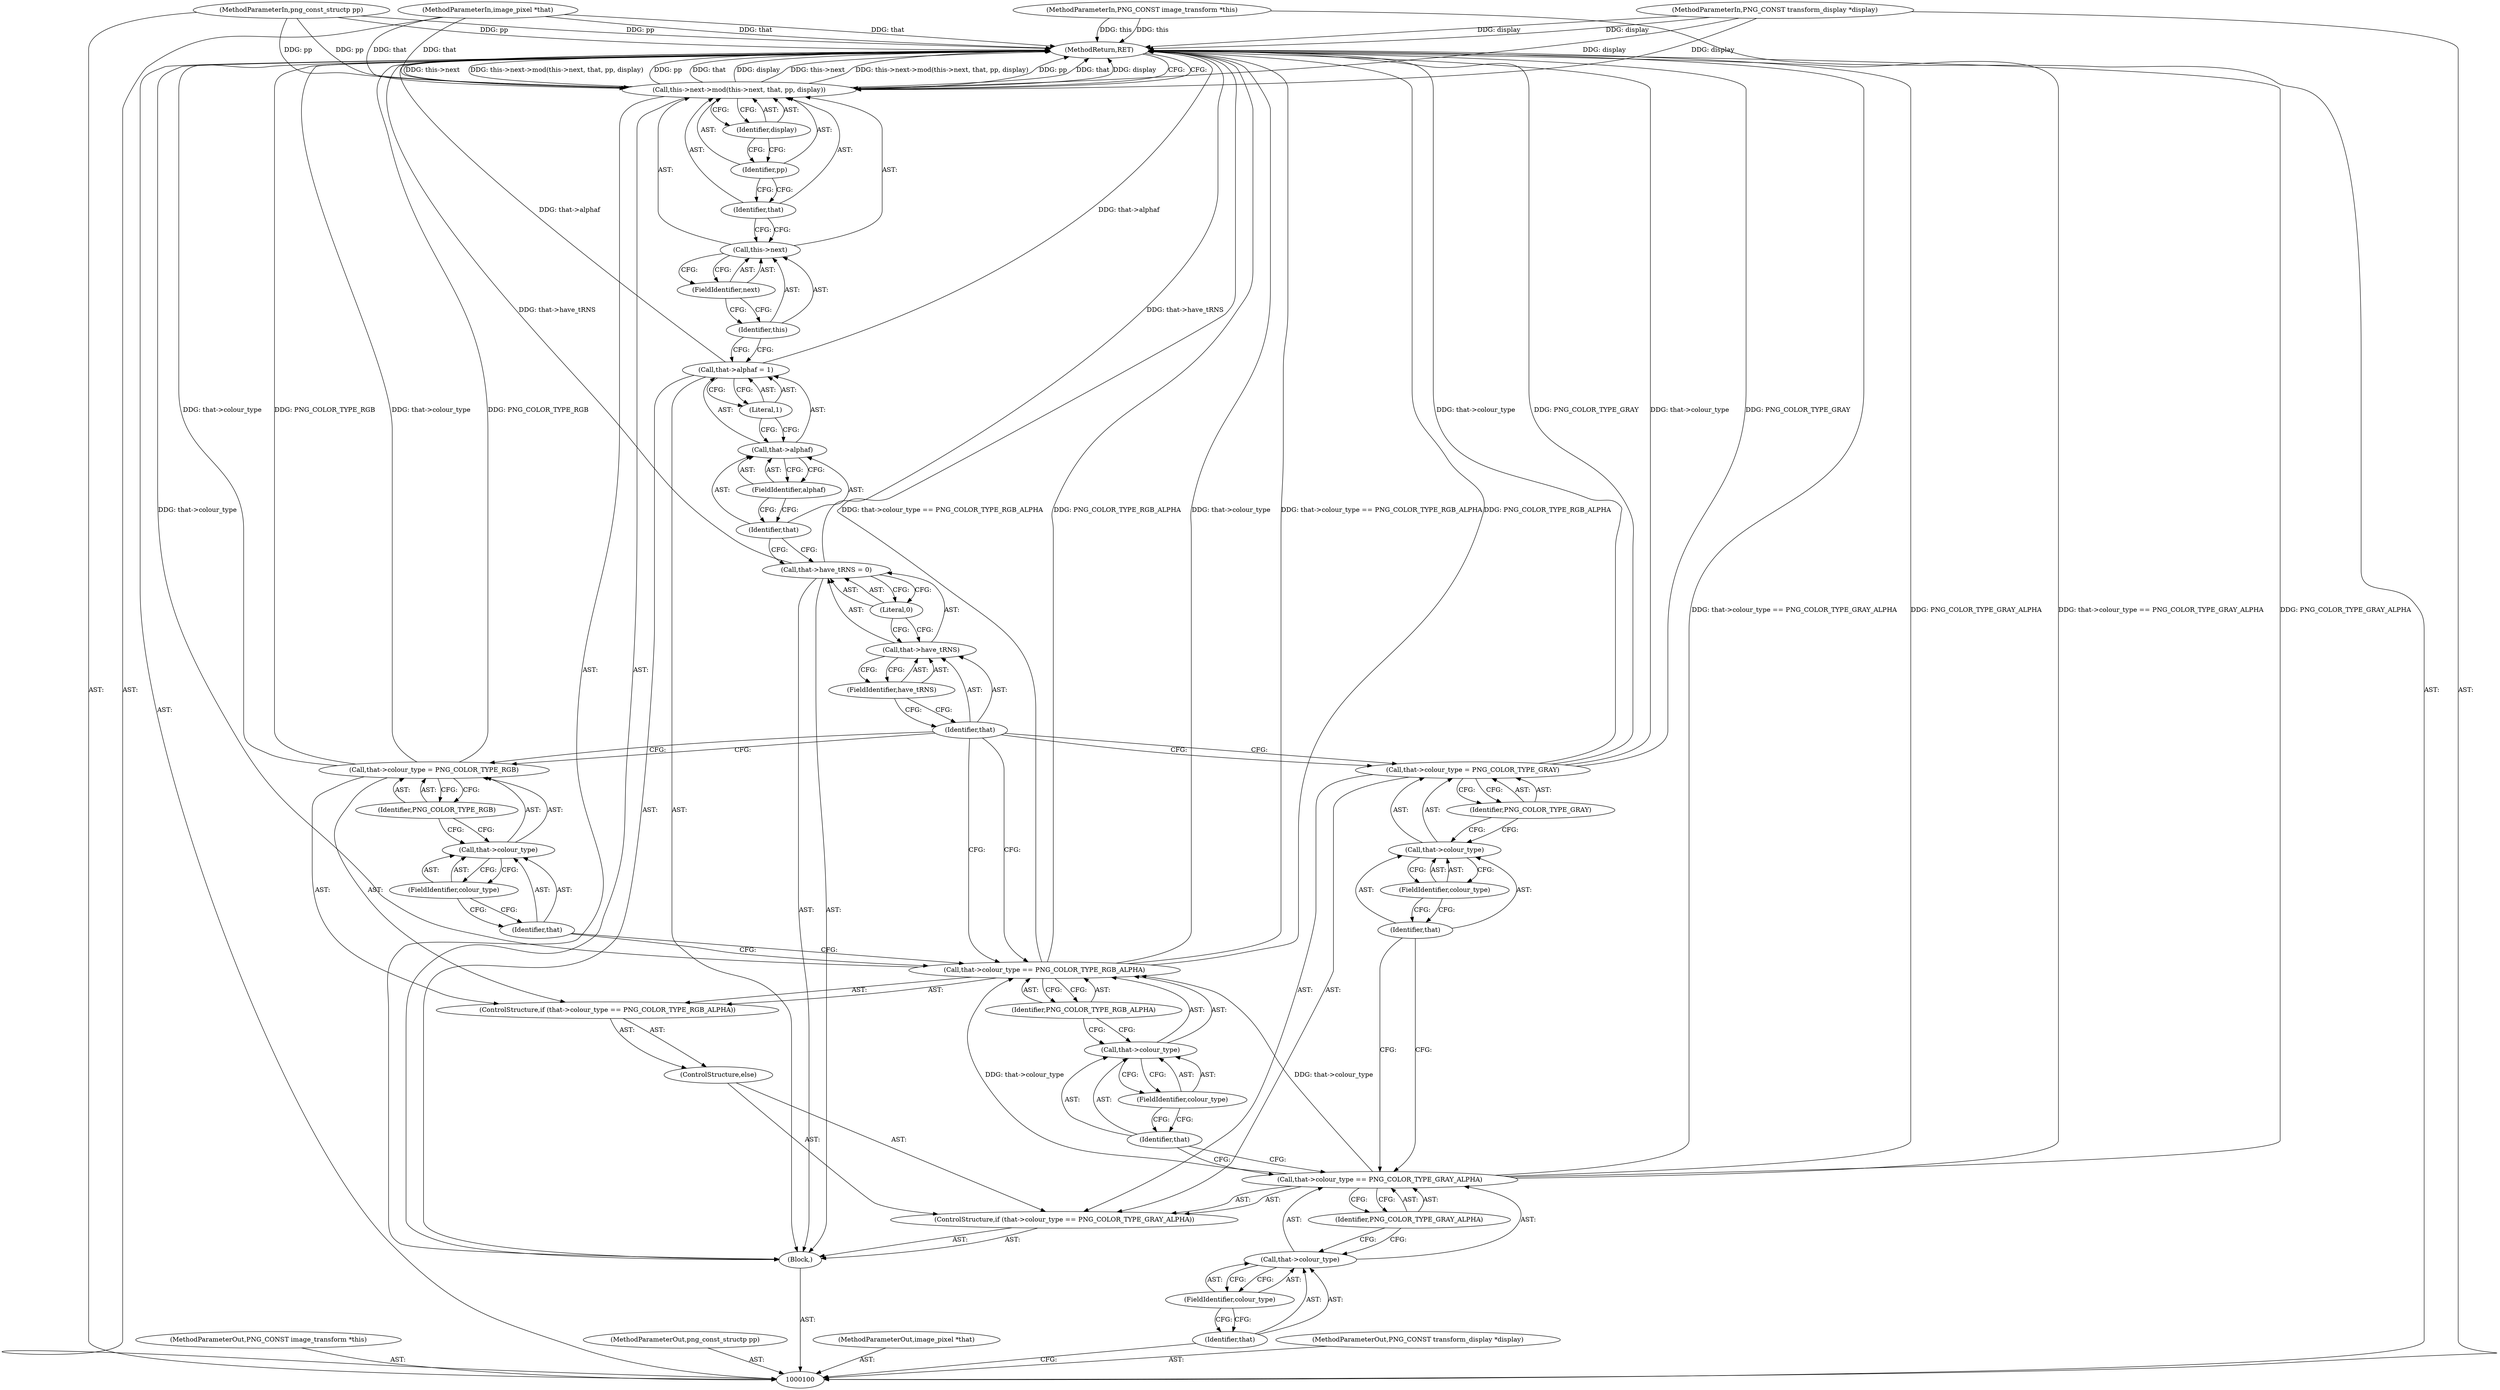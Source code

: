 digraph "1_Android_9d4853418ab2f754c2b63e091c29c5529b8b86ca_86" {
"1000146" [label="(MethodReturn,RET)"];
"1000101" [label="(MethodParameterIn,PNG_CONST image_transform *this)"];
"1000177" [label="(MethodParameterOut,PNG_CONST image_transform *this)"];
"1000133" [label="(Literal,0)"];
"1000129" [label="(Call,that->have_tRNS = 0)"];
"1000130" [label="(Call,that->have_tRNS)"];
"1000131" [label="(Identifier,that)"];
"1000132" [label="(FieldIdentifier,have_tRNS)"];
"1000138" [label="(Literal,1)"];
"1000134" [label="(Call,that->alphaf = 1)"];
"1000135" [label="(Call,that->alphaf)"];
"1000136" [label="(Identifier,that)"];
"1000137" [label="(FieldIdentifier,alphaf)"];
"1000139" [label="(Call,this->next->mod(this->next, that, pp, display))"];
"1000140" [label="(Call,this->next)"];
"1000141" [label="(Identifier,this)"];
"1000142" [label="(FieldIdentifier,next)"];
"1000143" [label="(Identifier,that)"];
"1000144" [label="(Identifier,pp)"];
"1000145" [label="(Identifier,display)"];
"1000103" [label="(MethodParameterIn,png_const_structp pp)"];
"1000179" [label="(MethodParameterOut,png_const_structp pp)"];
"1000102" [label="(MethodParameterIn,image_pixel *that)"];
"1000178" [label="(MethodParameterOut,image_pixel *that)"];
"1000104" [label="(MethodParameterIn,PNG_CONST transform_display *display)"];
"1000180" [label="(MethodParameterOut,PNG_CONST transform_display *display)"];
"1000105" [label="(Block,)"];
"1000110" [label="(FieldIdentifier,colour_type)"];
"1000111" [label="(Identifier,PNG_COLOR_TYPE_GRAY_ALPHA)"];
"1000106" [label="(ControlStructure,if (that->colour_type == PNG_COLOR_TYPE_GRAY_ALPHA))"];
"1000107" [label="(Call,that->colour_type == PNG_COLOR_TYPE_GRAY_ALPHA)"];
"1000108" [label="(Call,that->colour_type)"];
"1000109" [label="(Identifier,that)"];
"1000115" [label="(FieldIdentifier,colour_type)"];
"1000116" [label="(Identifier,PNG_COLOR_TYPE_GRAY)"];
"1000112" [label="(Call,that->colour_type = PNG_COLOR_TYPE_GRAY)"];
"1000113" [label="(Call,that->colour_type)"];
"1000114" [label="(Identifier,that)"];
"1000117" [label="(ControlStructure,else)"];
"1000119" [label="(Call,that->colour_type == PNG_COLOR_TYPE_RGB_ALPHA)"];
"1000120" [label="(Call,that->colour_type)"];
"1000121" [label="(Identifier,that)"];
"1000122" [label="(FieldIdentifier,colour_type)"];
"1000123" [label="(Identifier,PNG_COLOR_TYPE_RGB_ALPHA)"];
"1000118" [label="(ControlStructure,if (that->colour_type == PNG_COLOR_TYPE_RGB_ALPHA))"];
"1000127" [label="(FieldIdentifier,colour_type)"];
"1000128" [label="(Identifier,PNG_COLOR_TYPE_RGB)"];
"1000124" [label="(Call,that->colour_type = PNG_COLOR_TYPE_RGB)"];
"1000125" [label="(Call,that->colour_type)"];
"1000126" [label="(Identifier,that)"];
"1000146" -> "1000100"  [label="AST: "];
"1000146" -> "1000139"  [label="CFG: "];
"1000129" -> "1000146"  [label="DDG: that->have_tRNS"];
"1000124" -> "1000146"  [label="DDG: that->colour_type"];
"1000124" -> "1000146"  [label="DDG: PNG_COLOR_TYPE_RGB"];
"1000107" -> "1000146"  [label="DDG: that->colour_type == PNG_COLOR_TYPE_GRAY_ALPHA"];
"1000107" -> "1000146"  [label="DDG: PNG_COLOR_TYPE_GRAY_ALPHA"];
"1000104" -> "1000146"  [label="DDG: display"];
"1000139" -> "1000146"  [label="DDG: this->next"];
"1000139" -> "1000146"  [label="DDG: this->next->mod(this->next, that, pp, display)"];
"1000139" -> "1000146"  [label="DDG: pp"];
"1000139" -> "1000146"  [label="DDG: that"];
"1000139" -> "1000146"  [label="DDG: display"];
"1000119" -> "1000146"  [label="DDG: that->colour_type == PNG_COLOR_TYPE_RGB_ALPHA"];
"1000119" -> "1000146"  [label="DDG: PNG_COLOR_TYPE_RGB_ALPHA"];
"1000119" -> "1000146"  [label="DDG: that->colour_type"];
"1000103" -> "1000146"  [label="DDG: pp"];
"1000102" -> "1000146"  [label="DDG: that"];
"1000134" -> "1000146"  [label="DDG: that->alphaf"];
"1000112" -> "1000146"  [label="DDG: that->colour_type"];
"1000112" -> "1000146"  [label="DDG: PNG_COLOR_TYPE_GRAY"];
"1000101" -> "1000146"  [label="DDG: this"];
"1000101" -> "1000100"  [label="AST: "];
"1000101" -> "1000146"  [label="DDG: this"];
"1000177" -> "1000100"  [label="AST: "];
"1000133" -> "1000129"  [label="AST: "];
"1000133" -> "1000130"  [label="CFG: "];
"1000129" -> "1000133"  [label="CFG: "];
"1000129" -> "1000105"  [label="AST: "];
"1000129" -> "1000133"  [label="CFG: "];
"1000130" -> "1000129"  [label="AST: "];
"1000133" -> "1000129"  [label="AST: "];
"1000136" -> "1000129"  [label="CFG: "];
"1000129" -> "1000146"  [label="DDG: that->have_tRNS"];
"1000130" -> "1000129"  [label="AST: "];
"1000130" -> "1000132"  [label="CFG: "];
"1000131" -> "1000130"  [label="AST: "];
"1000132" -> "1000130"  [label="AST: "];
"1000133" -> "1000130"  [label="CFG: "];
"1000131" -> "1000130"  [label="AST: "];
"1000131" -> "1000112"  [label="CFG: "];
"1000131" -> "1000124"  [label="CFG: "];
"1000131" -> "1000119"  [label="CFG: "];
"1000132" -> "1000131"  [label="CFG: "];
"1000132" -> "1000130"  [label="AST: "];
"1000132" -> "1000131"  [label="CFG: "];
"1000130" -> "1000132"  [label="CFG: "];
"1000138" -> "1000134"  [label="AST: "];
"1000138" -> "1000135"  [label="CFG: "];
"1000134" -> "1000138"  [label="CFG: "];
"1000134" -> "1000105"  [label="AST: "];
"1000134" -> "1000138"  [label="CFG: "];
"1000135" -> "1000134"  [label="AST: "];
"1000138" -> "1000134"  [label="AST: "];
"1000141" -> "1000134"  [label="CFG: "];
"1000134" -> "1000146"  [label="DDG: that->alphaf"];
"1000135" -> "1000134"  [label="AST: "];
"1000135" -> "1000137"  [label="CFG: "];
"1000136" -> "1000135"  [label="AST: "];
"1000137" -> "1000135"  [label="AST: "];
"1000138" -> "1000135"  [label="CFG: "];
"1000136" -> "1000135"  [label="AST: "];
"1000136" -> "1000129"  [label="CFG: "];
"1000137" -> "1000136"  [label="CFG: "];
"1000137" -> "1000135"  [label="AST: "];
"1000137" -> "1000136"  [label="CFG: "];
"1000135" -> "1000137"  [label="CFG: "];
"1000139" -> "1000105"  [label="AST: "];
"1000139" -> "1000145"  [label="CFG: "];
"1000140" -> "1000139"  [label="AST: "];
"1000143" -> "1000139"  [label="AST: "];
"1000144" -> "1000139"  [label="AST: "];
"1000145" -> "1000139"  [label="AST: "];
"1000146" -> "1000139"  [label="CFG: "];
"1000139" -> "1000146"  [label="DDG: this->next"];
"1000139" -> "1000146"  [label="DDG: this->next->mod(this->next, that, pp, display)"];
"1000139" -> "1000146"  [label="DDG: pp"];
"1000139" -> "1000146"  [label="DDG: that"];
"1000139" -> "1000146"  [label="DDG: display"];
"1000102" -> "1000139"  [label="DDG: that"];
"1000103" -> "1000139"  [label="DDG: pp"];
"1000104" -> "1000139"  [label="DDG: display"];
"1000140" -> "1000139"  [label="AST: "];
"1000140" -> "1000142"  [label="CFG: "];
"1000141" -> "1000140"  [label="AST: "];
"1000142" -> "1000140"  [label="AST: "];
"1000143" -> "1000140"  [label="CFG: "];
"1000141" -> "1000140"  [label="AST: "];
"1000141" -> "1000134"  [label="CFG: "];
"1000142" -> "1000141"  [label="CFG: "];
"1000142" -> "1000140"  [label="AST: "];
"1000142" -> "1000141"  [label="CFG: "];
"1000140" -> "1000142"  [label="CFG: "];
"1000143" -> "1000139"  [label="AST: "];
"1000143" -> "1000140"  [label="CFG: "];
"1000144" -> "1000143"  [label="CFG: "];
"1000144" -> "1000139"  [label="AST: "];
"1000144" -> "1000143"  [label="CFG: "];
"1000145" -> "1000144"  [label="CFG: "];
"1000145" -> "1000139"  [label="AST: "];
"1000145" -> "1000144"  [label="CFG: "];
"1000139" -> "1000145"  [label="CFG: "];
"1000103" -> "1000100"  [label="AST: "];
"1000103" -> "1000146"  [label="DDG: pp"];
"1000103" -> "1000139"  [label="DDG: pp"];
"1000179" -> "1000100"  [label="AST: "];
"1000102" -> "1000100"  [label="AST: "];
"1000102" -> "1000146"  [label="DDG: that"];
"1000102" -> "1000139"  [label="DDG: that"];
"1000178" -> "1000100"  [label="AST: "];
"1000104" -> "1000100"  [label="AST: "];
"1000104" -> "1000146"  [label="DDG: display"];
"1000104" -> "1000139"  [label="DDG: display"];
"1000180" -> "1000100"  [label="AST: "];
"1000105" -> "1000100"  [label="AST: "];
"1000106" -> "1000105"  [label="AST: "];
"1000129" -> "1000105"  [label="AST: "];
"1000134" -> "1000105"  [label="AST: "];
"1000139" -> "1000105"  [label="AST: "];
"1000110" -> "1000108"  [label="AST: "];
"1000110" -> "1000109"  [label="CFG: "];
"1000108" -> "1000110"  [label="CFG: "];
"1000111" -> "1000107"  [label="AST: "];
"1000111" -> "1000108"  [label="CFG: "];
"1000107" -> "1000111"  [label="CFG: "];
"1000106" -> "1000105"  [label="AST: "];
"1000107" -> "1000106"  [label="AST: "];
"1000112" -> "1000106"  [label="AST: "];
"1000117" -> "1000106"  [label="AST: "];
"1000107" -> "1000106"  [label="AST: "];
"1000107" -> "1000111"  [label="CFG: "];
"1000108" -> "1000107"  [label="AST: "];
"1000111" -> "1000107"  [label="AST: "];
"1000114" -> "1000107"  [label="CFG: "];
"1000121" -> "1000107"  [label="CFG: "];
"1000107" -> "1000146"  [label="DDG: that->colour_type == PNG_COLOR_TYPE_GRAY_ALPHA"];
"1000107" -> "1000146"  [label="DDG: PNG_COLOR_TYPE_GRAY_ALPHA"];
"1000107" -> "1000119"  [label="DDG: that->colour_type"];
"1000108" -> "1000107"  [label="AST: "];
"1000108" -> "1000110"  [label="CFG: "];
"1000109" -> "1000108"  [label="AST: "];
"1000110" -> "1000108"  [label="AST: "];
"1000111" -> "1000108"  [label="CFG: "];
"1000109" -> "1000108"  [label="AST: "];
"1000109" -> "1000100"  [label="CFG: "];
"1000110" -> "1000109"  [label="CFG: "];
"1000115" -> "1000113"  [label="AST: "];
"1000115" -> "1000114"  [label="CFG: "];
"1000113" -> "1000115"  [label="CFG: "];
"1000116" -> "1000112"  [label="AST: "];
"1000116" -> "1000113"  [label="CFG: "];
"1000112" -> "1000116"  [label="CFG: "];
"1000112" -> "1000106"  [label="AST: "];
"1000112" -> "1000116"  [label="CFG: "];
"1000113" -> "1000112"  [label="AST: "];
"1000116" -> "1000112"  [label="AST: "];
"1000131" -> "1000112"  [label="CFG: "];
"1000112" -> "1000146"  [label="DDG: that->colour_type"];
"1000112" -> "1000146"  [label="DDG: PNG_COLOR_TYPE_GRAY"];
"1000113" -> "1000112"  [label="AST: "];
"1000113" -> "1000115"  [label="CFG: "];
"1000114" -> "1000113"  [label="AST: "];
"1000115" -> "1000113"  [label="AST: "];
"1000116" -> "1000113"  [label="CFG: "];
"1000114" -> "1000113"  [label="AST: "];
"1000114" -> "1000107"  [label="CFG: "];
"1000115" -> "1000114"  [label="CFG: "];
"1000117" -> "1000106"  [label="AST: "];
"1000118" -> "1000117"  [label="AST: "];
"1000119" -> "1000118"  [label="AST: "];
"1000119" -> "1000123"  [label="CFG: "];
"1000120" -> "1000119"  [label="AST: "];
"1000123" -> "1000119"  [label="AST: "];
"1000126" -> "1000119"  [label="CFG: "];
"1000131" -> "1000119"  [label="CFG: "];
"1000119" -> "1000146"  [label="DDG: that->colour_type == PNG_COLOR_TYPE_RGB_ALPHA"];
"1000119" -> "1000146"  [label="DDG: PNG_COLOR_TYPE_RGB_ALPHA"];
"1000119" -> "1000146"  [label="DDG: that->colour_type"];
"1000107" -> "1000119"  [label="DDG: that->colour_type"];
"1000120" -> "1000119"  [label="AST: "];
"1000120" -> "1000122"  [label="CFG: "];
"1000121" -> "1000120"  [label="AST: "];
"1000122" -> "1000120"  [label="AST: "];
"1000123" -> "1000120"  [label="CFG: "];
"1000121" -> "1000120"  [label="AST: "];
"1000121" -> "1000107"  [label="CFG: "];
"1000122" -> "1000121"  [label="CFG: "];
"1000122" -> "1000120"  [label="AST: "];
"1000122" -> "1000121"  [label="CFG: "];
"1000120" -> "1000122"  [label="CFG: "];
"1000123" -> "1000119"  [label="AST: "];
"1000123" -> "1000120"  [label="CFG: "];
"1000119" -> "1000123"  [label="CFG: "];
"1000118" -> "1000117"  [label="AST: "];
"1000119" -> "1000118"  [label="AST: "];
"1000124" -> "1000118"  [label="AST: "];
"1000127" -> "1000125"  [label="AST: "];
"1000127" -> "1000126"  [label="CFG: "];
"1000125" -> "1000127"  [label="CFG: "];
"1000128" -> "1000124"  [label="AST: "];
"1000128" -> "1000125"  [label="CFG: "];
"1000124" -> "1000128"  [label="CFG: "];
"1000124" -> "1000118"  [label="AST: "];
"1000124" -> "1000128"  [label="CFG: "];
"1000125" -> "1000124"  [label="AST: "];
"1000128" -> "1000124"  [label="AST: "];
"1000131" -> "1000124"  [label="CFG: "];
"1000124" -> "1000146"  [label="DDG: that->colour_type"];
"1000124" -> "1000146"  [label="DDG: PNG_COLOR_TYPE_RGB"];
"1000125" -> "1000124"  [label="AST: "];
"1000125" -> "1000127"  [label="CFG: "];
"1000126" -> "1000125"  [label="AST: "];
"1000127" -> "1000125"  [label="AST: "];
"1000128" -> "1000125"  [label="CFG: "];
"1000126" -> "1000125"  [label="AST: "];
"1000126" -> "1000119"  [label="CFG: "];
"1000127" -> "1000126"  [label="CFG: "];
}
